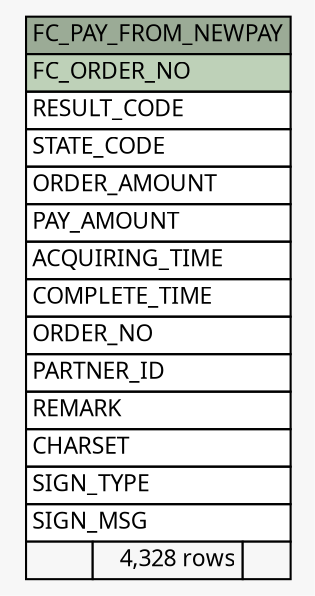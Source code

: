 // dot 2.26.0 on Linux 2.6.32-504.3.3.el6.x86_64
// SchemaSpy rev Unknown
digraph "FC_PAY_FROM_NEWPAY" {
  graph [
    rankdir="RL"
    bgcolor="#f7f7f7"
    nodesep="0.18"
    ranksep="0.46"
    fontname="Microsoft YaHei"
    fontsize="11"
  ];
  node [
    fontname="Microsoft YaHei"
    fontsize="11"
    shape="plaintext"
  ];
  edge [
    arrowsize="0.8"
  ];
  "FC_PAY_FROM_NEWPAY" [
    label=<
    <TABLE BORDER="0" CELLBORDER="1" CELLSPACING="0" BGCOLOR="#ffffff">
      <TR><TD COLSPAN="3" BGCOLOR="#9bab96" ALIGN="CENTER">FC_PAY_FROM_NEWPAY</TD></TR>
      <TR><TD PORT="FC_ORDER_NO" COLSPAN="3" BGCOLOR="#bed1b8" ALIGN="LEFT">FC_ORDER_NO</TD></TR>
      <TR><TD PORT="RESULT_CODE" COLSPAN="3" ALIGN="LEFT">RESULT_CODE</TD></TR>
      <TR><TD PORT="STATE_CODE" COLSPAN="3" ALIGN="LEFT">STATE_CODE</TD></TR>
      <TR><TD PORT="ORDER_AMOUNT" COLSPAN="3" ALIGN="LEFT">ORDER_AMOUNT</TD></TR>
      <TR><TD PORT="PAY_AMOUNT" COLSPAN="3" ALIGN="LEFT">PAY_AMOUNT</TD></TR>
      <TR><TD PORT="ACQUIRING_TIME" COLSPAN="3" ALIGN="LEFT">ACQUIRING_TIME</TD></TR>
      <TR><TD PORT="COMPLETE_TIME" COLSPAN="3" ALIGN="LEFT">COMPLETE_TIME</TD></TR>
      <TR><TD PORT="ORDER_NO" COLSPAN="3" ALIGN="LEFT">ORDER_NO</TD></TR>
      <TR><TD PORT="PARTNER_ID" COLSPAN="3" ALIGN="LEFT">PARTNER_ID</TD></TR>
      <TR><TD PORT="REMARK" COLSPAN="3" ALIGN="LEFT">REMARK</TD></TR>
      <TR><TD PORT="CHARSET" COLSPAN="3" ALIGN="LEFT">CHARSET</TD></TR>
      <TR><TD PORT="SIGN_TYPE" COLSPAN="3" ALIGN="LEFT">SIGN_TYPE</TD></TR>
      <TR><TD PORT="SIGN_MSG" COLSPAN="3" ALIGN="LEFT">SIGN_MSG</TD></TR>
      <TR><TD ALIGN="LEFT" BGCOLOR="#f7f7f7">  </TD><TD ALIGN="RIGHT" BGCOLOR="#f7f7f7">4,328 rows</TD><TD ALIGN="RIGHT" BGCOLOR="#f7f7f7">  </TD></TR>
    </TABLE>>
    URL="tables/FC_PAY_FROM_NEWPAY.html"
    tooltip="FC_PAY_FROM_NEWPAY"
  ];
}
